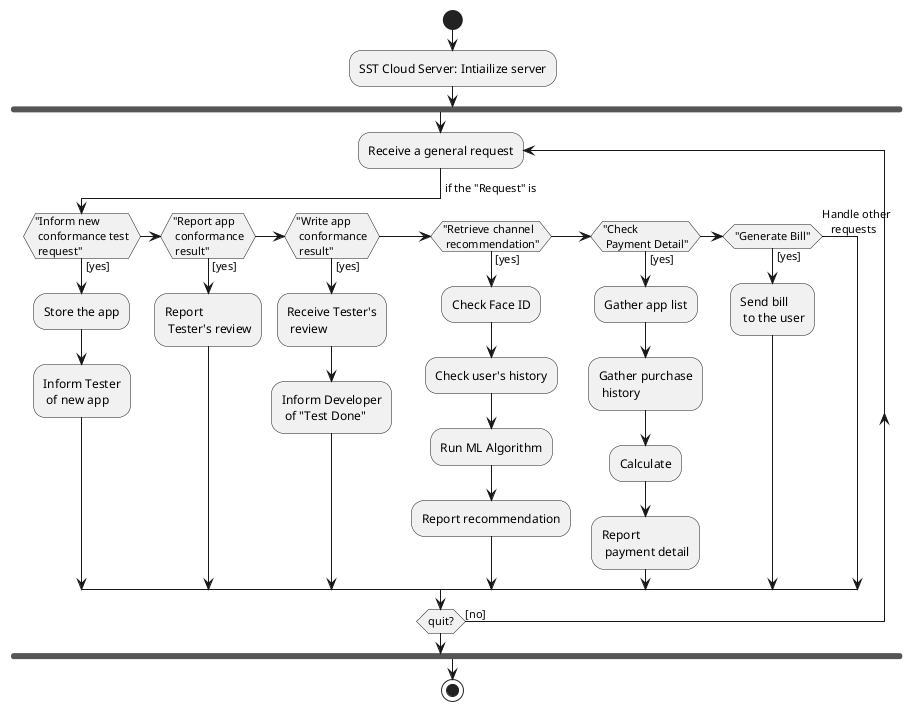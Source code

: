@startuml
start
:SST Cloud Server: Intiailize server;

fork

repeat:Receive a general request;
  -> if the "Request" is;
  if ("Inform new\n conformance test\n request") then ([yes])
    :Store the app;
    :Inform Tester\n of new app;
  elseif ("Report app\n conformance\n result") then ([yes])
    :Report\n Tester's review;
  ' 아래는 Tester가 Console로 로그인해서 본인에게 요청된 테스트 요청을 확인하는 것
  ' 인데 생각해 보니, 사용자가로그인 했을 때 화면상으로 보여줘야겠네
  ' elseif ("Show\n conformance\n requests") then ([yes])
  '  :Show\n requested apps;
  elseif ("Write app\n conformance\n result") then ([yes])
    :Receive Tester's\n review;
    :Inform Developer\n of "Test Done";
  elseif ("Retrieve channel\n recommendation") then ([yes])
    :Check Face ID;
    :Check user's history;
    :Run ML Algorithm;
    :Report recommendation;
  elseif ("Check\n Payment Detail") then ([yes])
    :Gather app list;
    :Gather purchase
     history;
    :Calculate;
    :Report\n payment detail;
  elseif ("Generate Bill") then ([yes])
    :Send bill\n to the user;
  else (Handle other
   requests)
  endif

repeat while (quit?) is ([no])

endfork

stop
@enduml